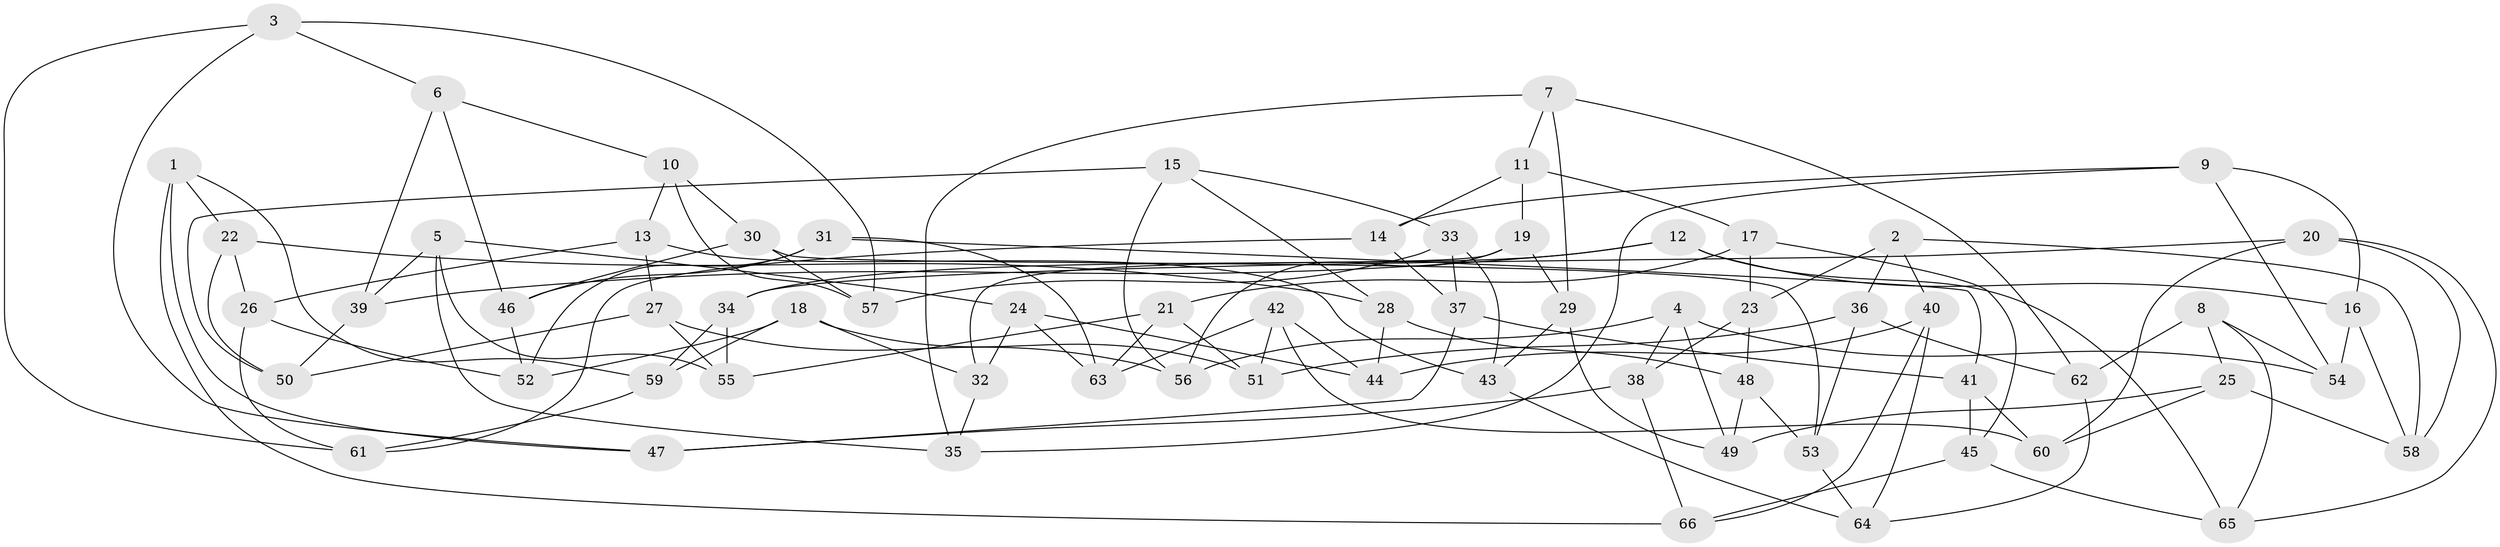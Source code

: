 // coarse degree distribution, {6: 0.5526315789473685, 5: 0.18421052631578946, 3: 0.07894736842105263, 4: 0.18421052631578946}
// Generated by graph-tools (version 1.1) at 2025/52/02/27/25 19:52:29]
// undirected, 66 vertices, 132 edges
graph export_dot {
graph [start="1"]
  node [color=gray90,style=filled];
  1;
  2;
  3;
  4;
  5;
  6;
  7;
  8;
  9;
  10;
  11;
  12;
  13;
  14;
  15;
  16;
  17;
  18;
  19;
  20;
  21;
  22;
  23;
  24;
  25;
  26;
  27;
  28;
  29;
  30;
  31;
  32;
  33;
  34;
  35;
  36;
  37;
  38;
  39;
  40;
  41;
  42;
  43;
  44;
  45;
  46;
  47;
  48;
  49;
  50;
  51;
  52;
  53;
  54;
  55;
  56;
  57;
  58;
  59;
  60;
  61;
  62;
  63;
  64;
  65;
  66;
  1 -- 47;
  1 -- 59;
  1 -- 66;
  1 -- 22;
  2 -- 40;
  2 -- 36;
  2 -- 58;
  2 -- 23;
  3 -- 47;
  3 -- 6;
  3 -- 57;
  3 -- 61;
  4 -- 49;
  4 -- 56;
  4 -- 38;
  4 -- 54;
  5 -- 24;
  5 -- 55;
  5 -- 35;
  5 -- 39;
  6 -- 10;
  6 -- 39;
  6 -- 46;
  7 -- 29;
  7 -- 11;
  7 -- 35;
  7 -- 62;
  8 -- 62;
  8 -- 65;
  8 -- 25;
  8 -- 54;
  9 -- 16;
  9 -- 14;
  9 -- 54;
  9 -- 35;
  10 -- 13;
  10 -- 30;
  10 -- 57;
  11 -- 14;
  11 -- 17;
  11 -- 19;
  12 -- 65;
  12 -- 39;
  12 -- 16;
  12 -- 34;
  13 -- 43;
  13 -- 26;
  13 -- 27;
  14 -- 61;
  14 -- 37;
  15 -- 28;
  15 -- 33;
  15 -- 50;
  15 -- 56;
  16 -- 54;
  16 -- 58;
  17 -- 23;
  17 -- 45;
  17 -- 21;
  18 -- 59;
  18 -- 51;
  18 -- 32;
  18 -- 52;
  19 -- 56;
  19 -- 29;
  19 -- 32;
  20 -- 60;
  20 -- 58;
  20 -- 34;
  20 -- 65;
  21 -- 63;
  21 -- 51;
  21 -- 55;
  22 -- 50;
  22 -- 28;
  22 -- 26;
  23 -- 48;
  23 -- 38;
  24 -- 44;
  24 -- 32;
  24 -- 63;
  25 -- 49;
  25 -- 58;
  25 -- 60;
  26 -- 52;
  26 -- 61;
  27 -- 50;
  27 -- 55;
  27 -- 56;
  28 -- 48;
  28 -- 44;
  29 -- 43;
  29 -- 49;
  30 -- 53;
  30 -- 57;
  30 -- 46;
  31 -- 52;
  31 -- 46;
  31 -- 41;
  31 -- 63;
  32 -- 35;
  33 -- 57;
  33 -- 43;
  33 -- 37;
  34 -- 59;
  34 -- 55;
  36 -- 53;
  36 -- 62;
  36 -- 51;
  37 -- 41;
  37 -- 47;
  38 -- 66;
  38 -- 47;
  39 -- 50;
  40 -- 44;
  40 -- 64;
  40 -- 66;
  41 -- 60;
  41 -- 45;
  42 -- 60;
  42 -- 63;
  42 -- 51;
  42 -- 44;
  43 -- 64;
  45 -- 66;
  45 -- 65;
  46 -- 52;
  48 -- 49;
  48 -- 53;
  53 -- 64;
  59 -- 61;
  62 -- 64;
}
